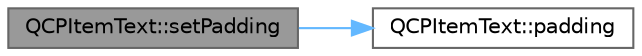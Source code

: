 digraph "QCPItemText::setPadding"
{
 // LATEX_PDF_SIZE
  bgcolor="transparent";
  edge [fontname=Helvetica,fontsize=10,labelfontname=Helvetica,labelfontsize=10];
  node [fontname=Helvetica,fontsize=10,shape=box,height=0.2,width=0.4];
  rankdir="LR";
  Node1 [label="QCPItemText::setPadding",height=0.2,width=0.4,color="gray40", fillcolor="grey60", style="filled", fontcolor="black",tooltip=" "];
  Node1 -> Node2 [color="steelblue1",style="solid"];
  Node2 [label="QCPItemText::padding",height=0.2,width=0.4,color="grey40", fillcolor="white", style="filled",URL="$class_q_c_p_item_text.html#a5a598618350b40446d031fa9dc15fba7",tooltip=" "];
}
